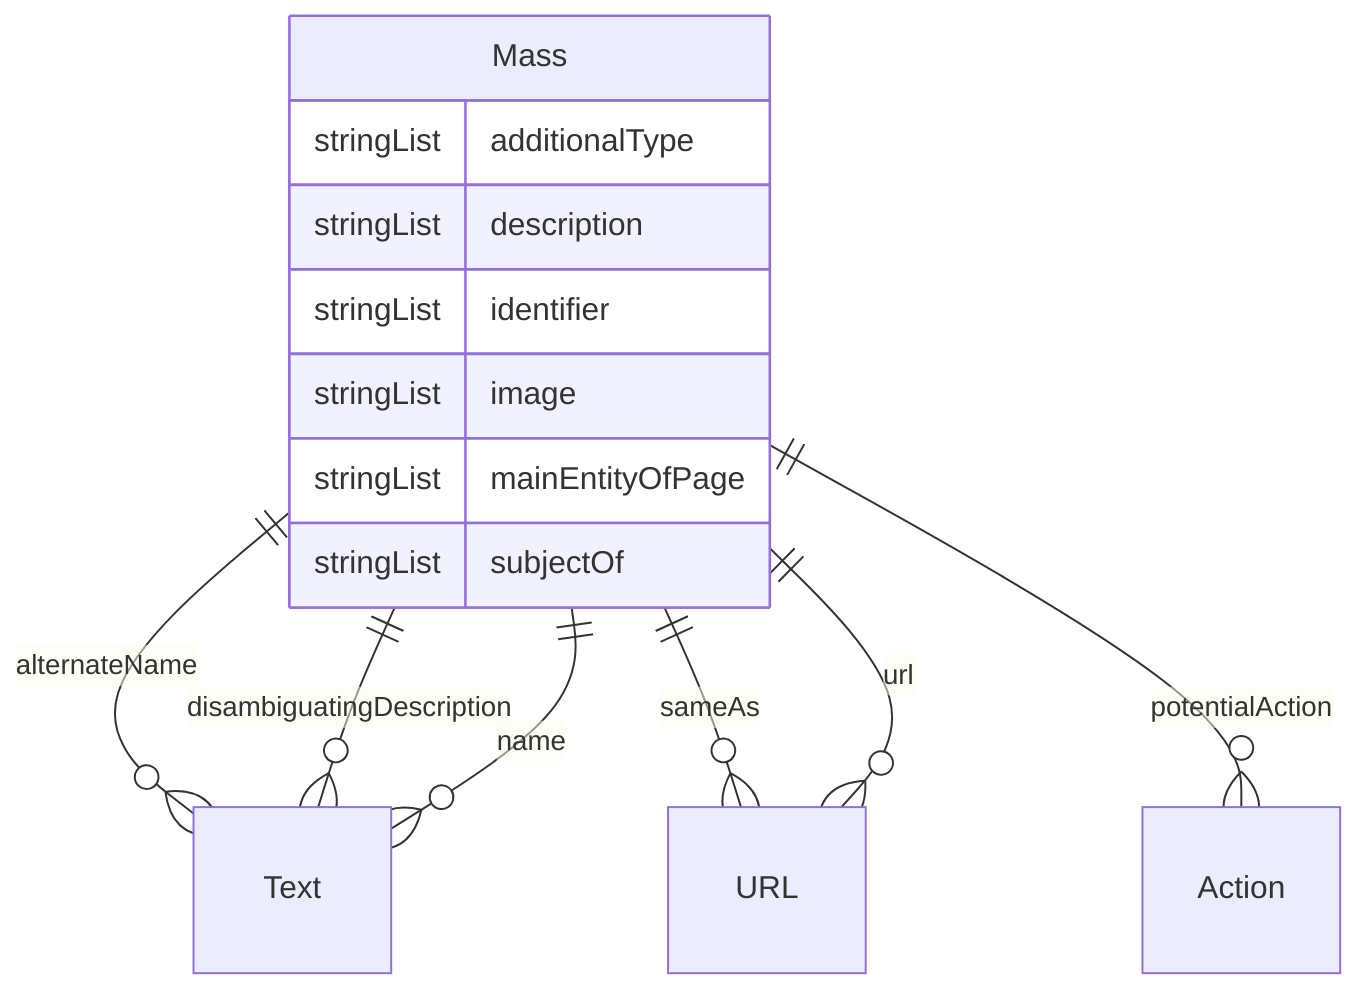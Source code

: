 erDiagram
Mass {
    stringList additionalType  
    stringList description  
    stringList identifier  
    stringList image  
    stringList mainEntityOfPage  
    stringList subjectOf  
}

Mass ||--}o Text : "alternateName"
Mass ||--}o Text : "disambiguatingDescription"
Mass ||--}o Text : "name"
Mass ||--}o URL : "sameAs"
Mass ||--}o Action : "potentialAction"
Mass ||--}o URL : "url"